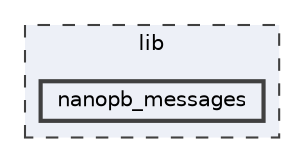digraph "lib/nanopb_messages"
{
 // LATEX_PDF_SIZE
  bgcolor="transparent";
  edge [fontname=Helvetica,fontsize=10,labelfontname=Helvetica,labelfontsize=10];
  node [fontname=Helvetica,fontsize=10,shape=box,height=0.2,width=0.4];
  compound=true
  subgraph clusterdir_97aefd0d527b934f1d99a682da8fe6a9 {
    graph [ bgcolor="#edf0f7", pencolor="grey25", label="lib", fontname=Helvetica,fontsize=10 style="filled,dashed", URL="dir_97aefd0d527b934f1d99a682da8fe6a9.html",tooltip=""]
  dir_0ac497e567a5656d74376b8da0428170 [label="nanopb_messages", fillcolor="#edf0f7", color="grey25", style="filled,bold", URL="dir_0ac497e567a5656d74376b8da0428170.html",tooltip=""];
  }
}
